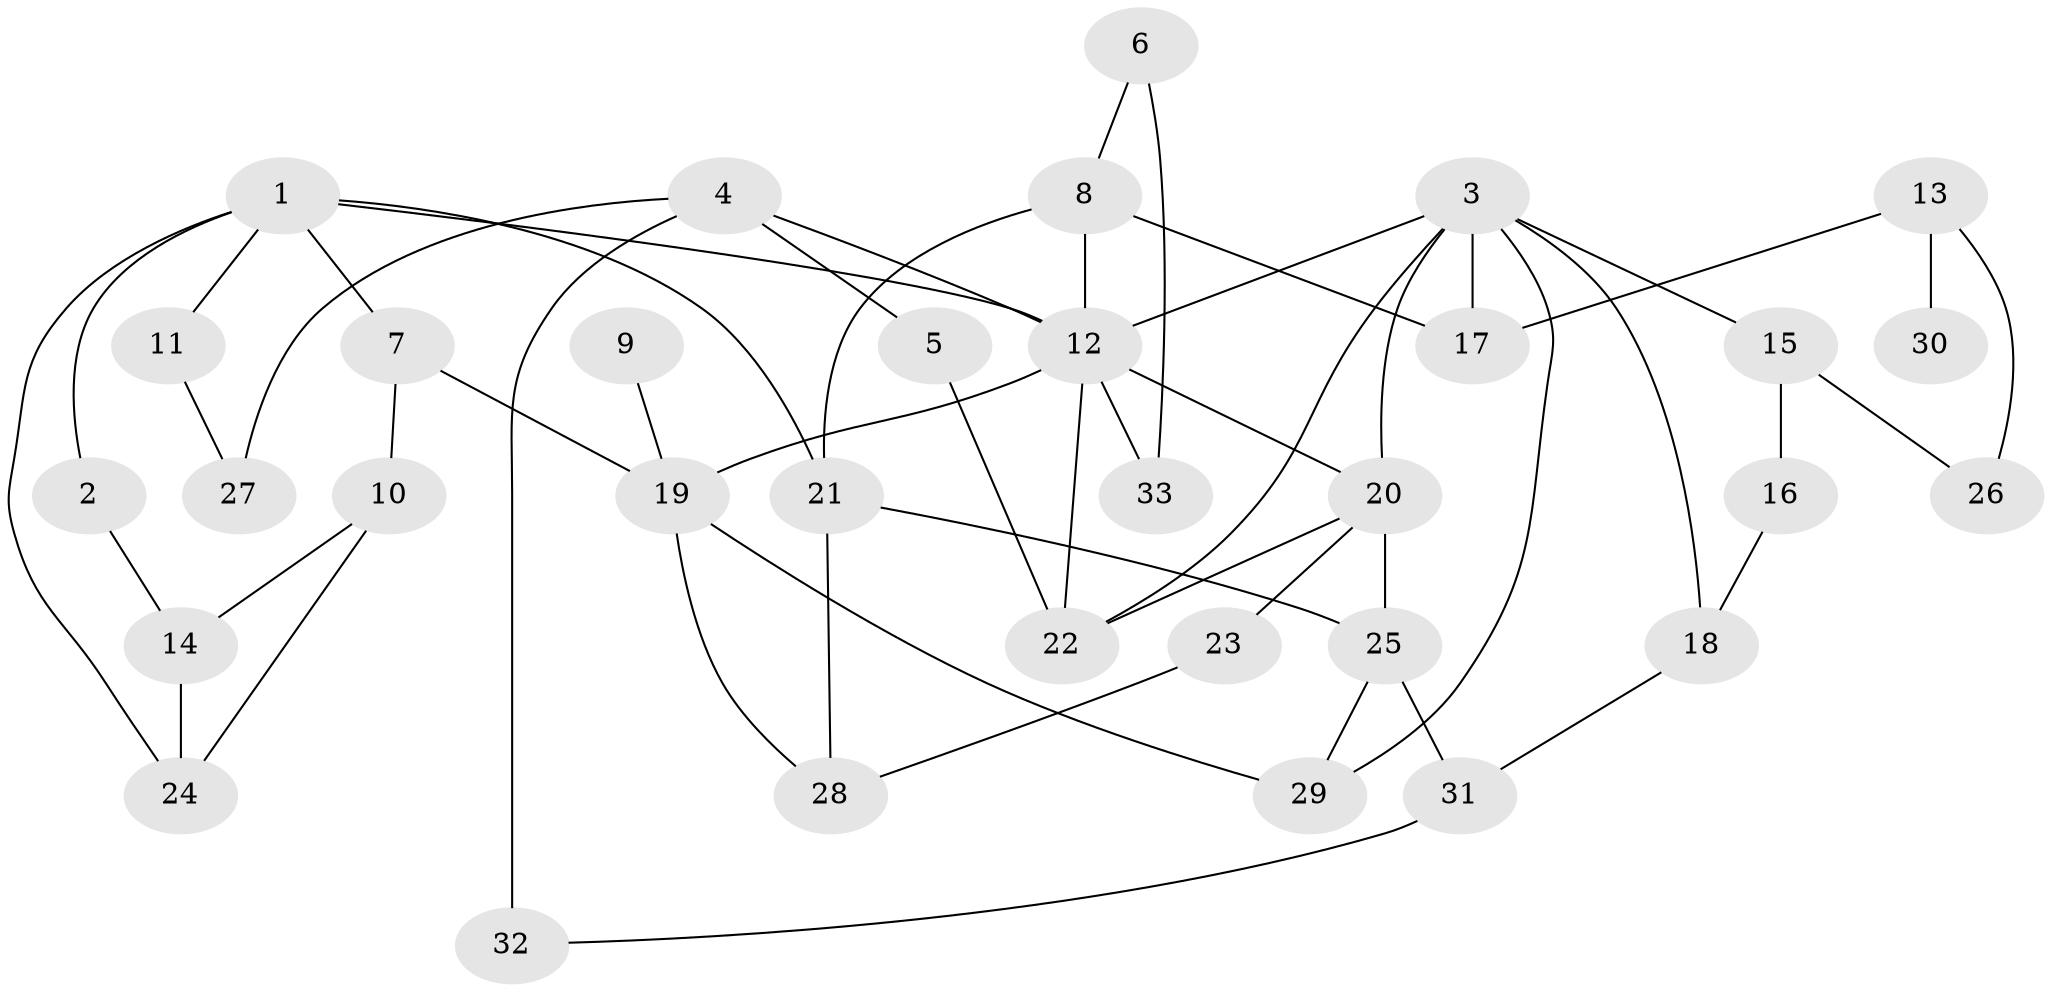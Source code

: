 // original degree distribution, {5: 0.06060606060606061, 4: 0.12121212121212122, 3: 0.2727272727272727, 2: 0.2727272727272727, 9: 0.015151515151515152, 6: 0.030303030303030304, 1: 0.22727272727272727}
// Generated by graph-tools (version 1.1) at 2025/36/03/04/25 23:36:06]
// undirected, 33 vertices, 53 edges
graph export_dot {
  node [color=gray90,style=filled];
  1;
  2;
  3;
  4;
  5;
  6;
  7;
  8;
  9;
  10;
  11;
  12;
  13;
  14;
  15;
  16;
  17;
  18;
  19;
  20;
  21;
  22;
  23;
  24;
  25;
  26;
  27;
  28;
  29;
  30;
  31;
  32;
  33;
  1 -- 2 [weight=1.0];
  1 -- 7 [weight=1.0];
  1 -- 11 [weight=1.0];
  1 -- 12 [weight=1.0];
  1 -- 21 [weight=1.0];
  1 -- 24 [weight=1.0];
  2 -- 14 [weight=1.0];
  3 -- 12 [weight=1.0];
  3 -- 15 [weight=1.0];
  3 -- 17 [weight=1.0];
  3 -- 18 [weight=1.0];
  3 -- 20 [weight=1.0];
  3 -- 22 [weight=1.0];
  3 -- 29 [weight=1.0];
  4 -- 5 [weight=1.0];
  4 -- 12 [weight=2.0];
  4 -- 27 [weight=1.0];
  4 -- 32 [weight=2.0];
  5 -- 22 [weight=1.0];
  6 -- 8 [weight=1.0];
  6 -- 33 [weight=1.0];
  7 -- 10 [weight=1.0];
  7 -- 19 [weight=1.0];
  8 -- 12 [weight=1.0];
  8 -- 17 [weight=1.0];
  8 -- 21 [weight=1.0];
  9 -- 19 [weight=1.0];
  10 -- 14 [weight=1.0];
  10 -- 24 [weight=1.0];
  11 -- 27 [weight=1.0];
  12 -- 19 [weight=1.0];
  12 -- 20 [weight=1.0];
  12 -- 22 [weight=1.0];
  12 -- 33 [weight=1.0];
  13 -- 17 [weight=1.0];
  13 -- 26 [weight=1.0];
  13 -- 30 [weight=1.0];
  14 -- 24 [weight=1.0];
  15 -- 16 [weight=1.0];
  15 -- 26 [weight=1.0];
  16 -- 18 [weight=1.0];
  18 -- 31 [weight=1.0];
  19 -- 28 [weight=1.0];
  19 -- 29 [weight=1.0];
  20 -- 22 [weight=1.0];
  20 -- 23 [weight=1.0];
  20 -- 25 [weight=2.0];
  21 -- 25 [weight=1.0];
  21 -- 28 [weight=1.0];
  23 -- 28 [weight=1.0];
  25 -- 29 [weight=1.0];
  25 -- 31 [weight=1.0];
  31 -- 32 [weight=1.0];
}
